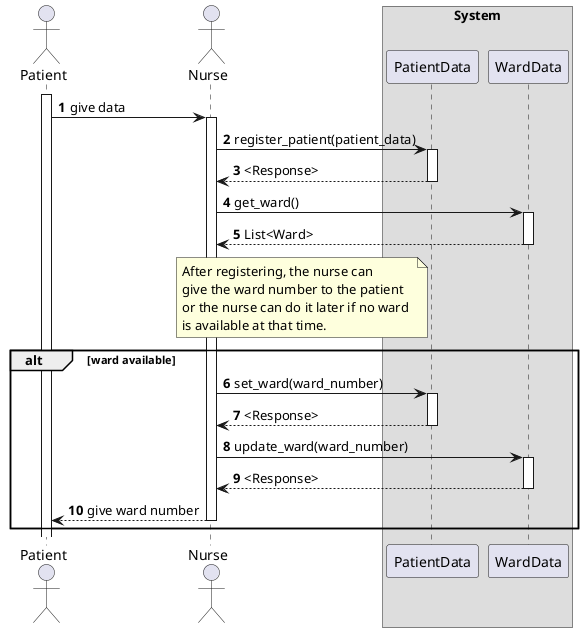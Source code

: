 @startuml Patient Registration

autonumber

actor Patient
actor Nurse

box System
participant PatientData
participant WardData
endbox 

activate Patient 

Patient -> Nurse ++ : give data 

Nurse -> PatientData ++ : register_patient(patient_data)
return <Response>

Nurse -> WardData ++ : get_ward()
return List<Ward>

note left PatientData
After registering, the nurse can 
give the ward number to the patient 
or the nurse can do it later if no ward 
is available at that time.
end note

alt ward available
    Nurse -> PatientData ++ : set_ward(ward_number)
    return <Response>
    Nurse -> WardData ++ : update_ward(ward_number)
    return <Response>
    return give ward number
end

@enduml